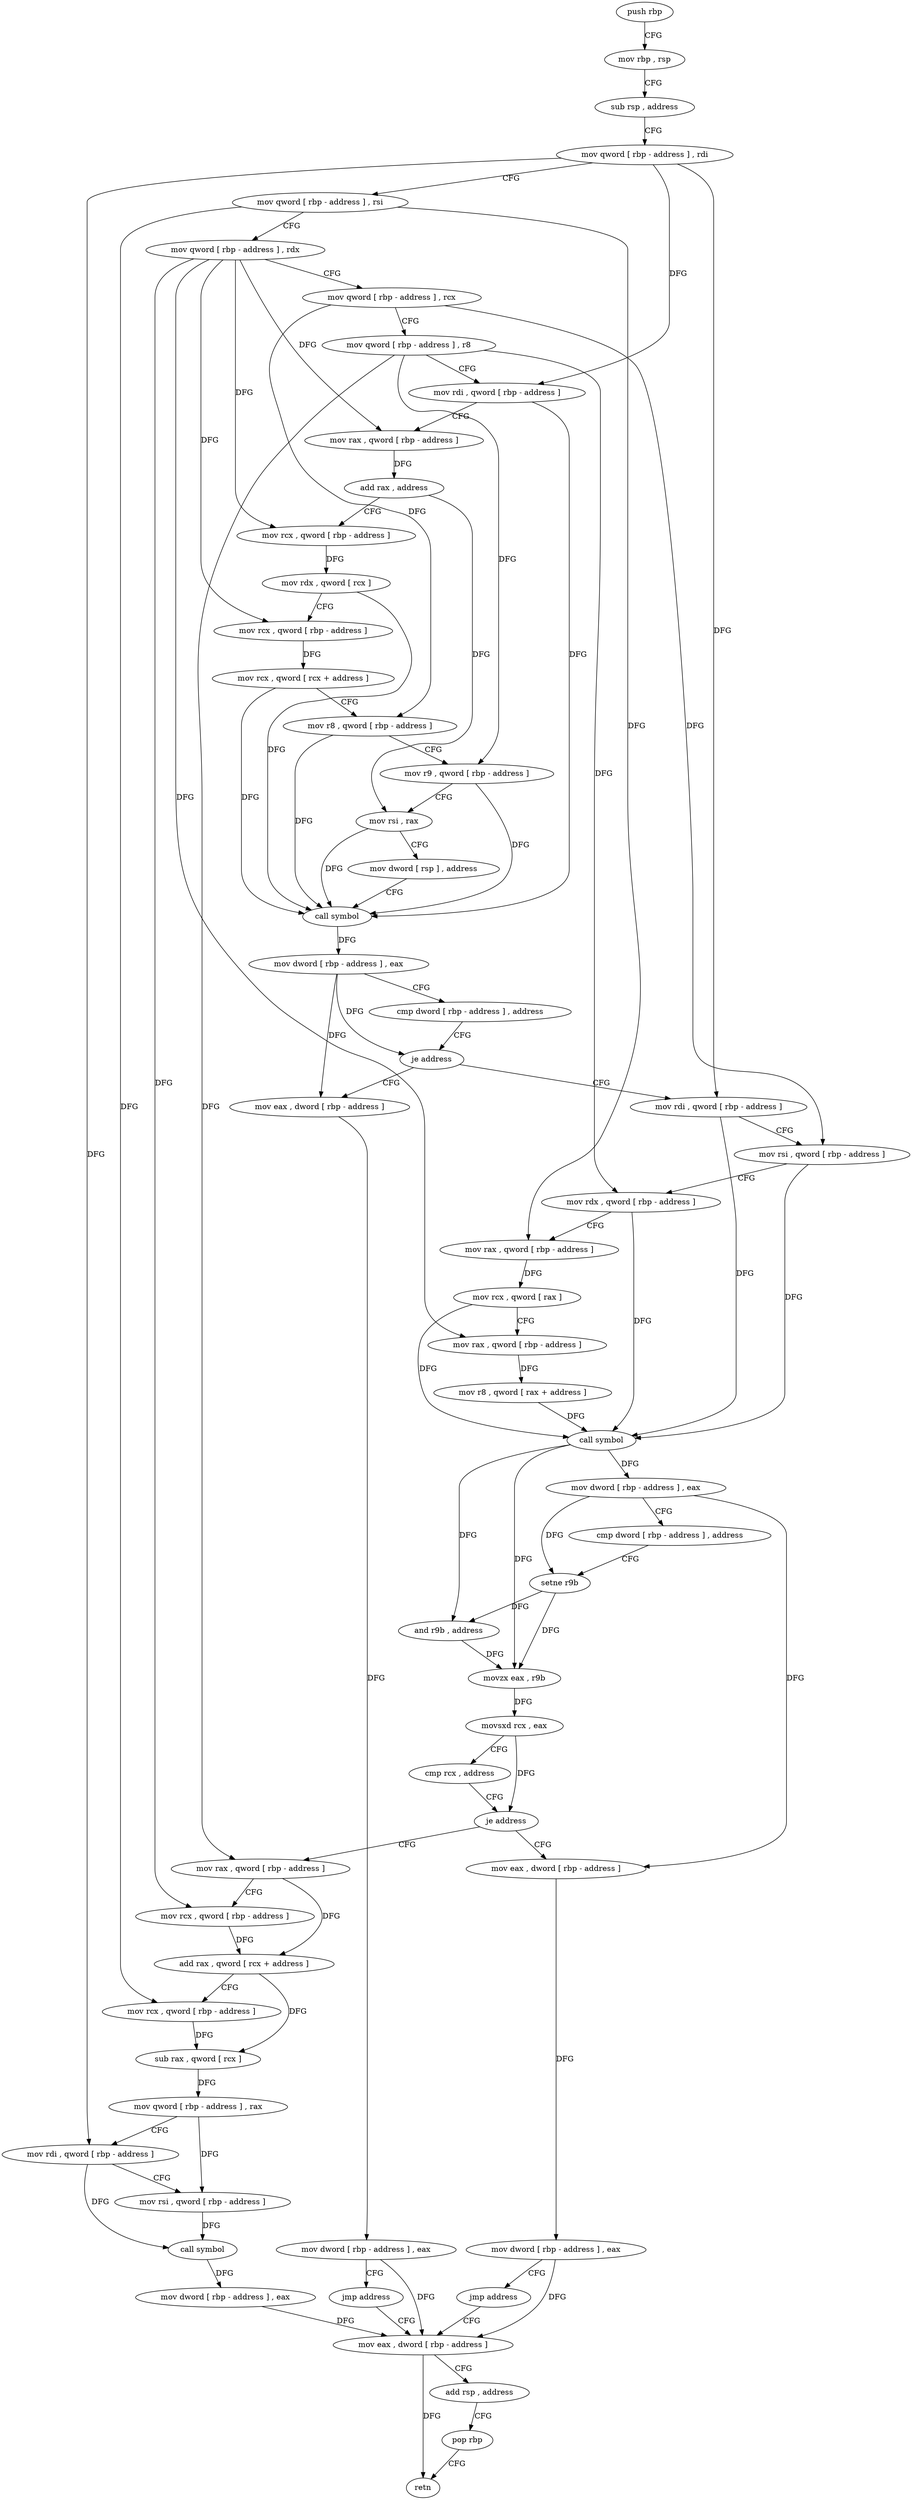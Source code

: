 digraph "func" {
"4297440" [label = "push rbp" ]
"4297441" [label = "mov rbp , rsp" ]
"4297444" [label = "sub rsp , address" ]
"4297448" [label = "mov qword [ rbp - address ] , rdi" ]
"4297452" [label = "mov qword [ rbp - address ] , rsi" ]
"4297456" [label = "mov qword [ rbp - address ] , rdx" ]
"4297460" [label = "mov qword [ rbp - address ] , rcx" ]
"4297464" [label = "mov qword [ rbp - address ] , r8" ]
"4297468" [label = "mov rdi , qword [ rbp - address ]" ]
"4297472" [label = "mov rax , qword [ rbp - address ]" ]
"4297476" [label = "add rax , address" ]
"4297482" [label = "mov rcx , qword [ rbp - address ]" ]
"4297486" [label = "mov rdx , qword [ rcx ]" ]
"4297489" [label = "mov rcx , qword [ rbp - address ]" ]
"4297493" [label = "mov rcx , qword [ rcx + address ]" ]
"4297497" [label = "mov r8 , qword [ rbp - address ]" ]
"4297501" [label = "mov r9 , qword [ rbp - address ]" ]
"4297505" [label = "mov rsi , rax" ]
"4297508" [label = "mov dword [ rsp ] , address" ]
"4297515" [label = "call symbol" ]
"4297520" [label = "mov dword [ rbp - address ] , eax" ]
"4297523" [label = "cmp dword [ rbp - address ] , address" ]
"4297527" [label = "je address" ]
"4297544" [label = "mov rdi , qword [ rbp - address ]" ]
"4297533" [label = "mov eax , dword [ rbp - address ]" ]
"4297548" [label = "mov rsi , qword [ rbp - address ]" ]
"4297552" [label = "mov rdx , qword [ rbp - address ]" ]
"4297556" [label = "mov rax , qword [ rbp - address ]" ]
"4297560" [label = "mov rcx , qword [ rax ]" ]
"4297563" [label = "mov rax , qword [ rbp - address ]" ]
"4297567" [label = "mov r8 , qword [ rax + address ]" ]
"4297571" [label = "call symbol" ]
"4297576" [label = "mov dword [ rbp - address ] , eax" ]
"4297579" [label = "cmp dword [ rbp - address ] , address" ]
"4297583" [label = "setne r9b" ]
"4297587" [label = "and r9b , address" ]
"4297591" [label = "movzx eax , r9b" ]
"4297595" [label = "movsxd rcx , eax" ]
"4297598" [label = "cmp rcx , address" ]
"4297602" [label = "je address" ]
"4297619" [label = "mov rax , qword [ rbp - address ]" ]
"4297608" [label = "mov eax , dword [ rbp - address ]" ]
"4297536" [label = "mov dword [ rbp - address ] , eax" ]
"4297539" [label = "jmp address" ]
"4297658" [label = "mov eax , dword [ rbp - address ]" ]
"4297623" [label = "mov rcx , qword [ rbp - address ]" ]
"4297627" [label = "add rax , qword [ rcx + address ]" ]
"4297631" [label = "mov rcx , qword [ rbp - address ]" ]
"4297635" [label = "sub rax , qword [ rcx ]" ]
"4297638" [label = "mov qword [ rbp - address ] , rax" ]
"4297642" [label = "mov rdi , qword [ rbp - address ]" ]
"4297646" [label = "mov rsi , qword [ rbp - address ]" ]
"4297650" [label = "call symbol" ]
"4297655" [label = "mov dword [ rbp - address ] , eax" ]
"4297611" [label = "mov dword [ rbp - address ] , eax" ]
"4297614" [label = "jmp address" ]
"4297661" [label = "add rsp , address" ]
"4297665" [label = "pop rbp" ]
"4297666" [label = "retn" ]
"4297440" -> "4297441" [ label = "CFG" ]
"4297441" -> "4297444" [ label = "CFG" ]
"4297444" -> "4297448" [ label = "CFG" ]
"4297448" -> "4297452" [ label = "CFG" ]
"4297448" -> "4297468" [ label = "DFG" ]
"4297448" -> "4297544" [ label = "DFG" ]
"4297448" -> "4297642" [ label = "DFG" ]
"4297452" -> "4297456" [ label = "CFG" ]
"4297452" -> "4297556" [ label = "DFG" ]
"4297452" -> "4297631" [ label = "DFG" ]
"4297456" -> "4297460" [ label = "CFG" ]
"4297456" -> "4297472" [ label = "DFG" ]
"4297456" -> "4297482" [ label = "DFG" ]
"4297456" -> "4297489" [ label = "DFG" ]
"4297456" -> "4297563" [ label = "DFG" ]
"4297456" -> "4297623" [ label = "DFG" ]
"4297460" -> "4297464" [ label = "CFG" ]
"4297460" -> "4297497" [ label = "DFG" ]
"4297460" -> "4297548" [ label = "DFG" ]
"4297464" -> "4297468" [ label = "CFG" ]
"4297464" -> "4297501" [ label = "DFG" ]
"4297464" -> "4297552" [ label = "DFG" ]
"4297464" -> "4297619" [ label = "DFG" ]
"4297468" -> "4297472" [ label = "CFG" ]
"4297468" -> "4297515" [ label = "DFG" ]
"4297472" -> "4297476" [ label = "DFG" ]
"4297476" -> "4297482" [ label = "CFG" ]
"4297476" -> "4297505" [ label = "DFG" ]
"4297482" -> "4297486" [ label = "DFG" ]
"4297486" -> "4297489" [ label = "CFG" ]
"4297486" -> "4297515" [ label = "DFG" ]
"4297489" -> "4297493" [ label = "DFG" ]
"4297493" -> "4297497" [ label = "CFG" ]
"4297493" -> "4297515" [ label = "DFG" ]
"4297497" -> "4297501" [ label = "CFG" ]
"4297497" -> "4297515" [ label = "DFG" ]
"4297501" -> "4297505" [ label = "CFG" ]
"4297501" -> "4297515" [ label = "DFG" ]
"4297505" -> "4297508" [ label = "CFG" ]
"4297505" -> "4297515" [ label = "DFG" ]
"4297508" -> "4297515" [ label = "CFG" ]
"4297515" -> "4297520" [ label = "DFG" ]
"4297520" -> "4297523" [ label = "CFG" ]
"4297520" -> "4297527" [ label = "DFG" ]
"4297520" -> "4297533" [ label = "DFG" ]
"4297523" -> "4297527" [ label = "CFG" ]
"4297527" -> "4297544" [ label = "CFG" ]
"4297527" -> "4297533" [ label = "CFG" ]
"4297544" -> "4297548" [ label = "CFG" ]
"4297544" -> "4297571" [ label = "DFG" ]
"4297533" -> "4297536" [ label = "DFG" ]
"4297548" -> "4297552" [ label = "CFG" ]
"4297548" -> "4297571" [ label = "DFG" ]
"4297552" -> "4297556" [ label = "CFG" ]
"4297552" -> "4297571" [ label = "DFG" ]
"4297556" -> "4297560" [ label = "DFG" ]
"4297560" -> "4297563" [ label = "CFG" ]
"4297560" -> "4297571" [ label = "DFG" ]
"4297563" -> "4297567" [ label = "DFG" ]
"4297567" -> "4297571" [ label = "DFG" ]
"4297571" -> "4297576" [ label = "DFG" ]
"4297571" -> "4297587" [ label = "DFG" ]
"4297571" -> "4297591" [ label = "DFG" ]
"4297576" -> "4297579" [ label = "CFG" ]
"4297576" -> "4297583" [ label = "DFG" ]
"4297576" -> "4297608" [ label = "DFG" ]
"4297579" -> "4297583" [ label = "CFG" ]
"4297583" -> "4297587" [ label = "DFG" ]
"4297583" -> "4297591" [ label = "DFG" ]
"4297587" -> "4297591" [ label = "DFG" ]
"4297591" -> "4297595" [ label = "DFG" ]
"4297595" -> "4297598" [ label = "CFG" ]
"4297595" -> "4297602" [ label = "DFG" ]
"4297598" -> "4297602" [ label = "CFG" ]
"4297602" -> "4297619" [ label = "CFG" ]
"4297602" -> "4297608" [ label = "CFG" ]
"4297619" -> "4297623" [ label = "CFG" ]
"4297619" -> "4297627" [ label = "DFG" ]
"4297608" -> "4297611" [ label = "DFG" ]
"4297536" -> "4297539" [ label = "CFG" ]
"4297536" -> "4297658" [ label = "DFG" ]
"4297539" -> "4297658" [ label = "CFG" ]
"4297658" -> "4297661" [ label = "CFG" ]
"4297658" -> "4297666" [ label = "DFG" ]
"4297623" -> "4297627" [ label = "DFG" ]
"4297627" -> "4297631" [ label = "CFG" ]
"4297627" -> "4297635" [ label = "DFG" ]
"4297631" -> "4297635" [ label = "DFG" ]
"4297635" -> "4297638" [ label = "DFG" ]
"4297638" -> "4297642" [ label = "CFG" ]
"4297638" -> "4297646" [ label = "DFG" ]
"4297642" -> "4297646" [ label = "CFG" ]
"4297642" -> "4297650" [ label = "DFG" ]
"4297646" -> "4297650" [ label = "DFG" ]
"4297650" -> "4297655" [ label = "DFG" ]
"4297655" -> "4297658" [ label = "DFG" ]
"4297611" -> "4297614" [ label = "CFG" ]
"4297611" -> "4297658" [ label = "DFG" ]
"4297614" -> "4297658" [ label = "CFG" ]
"4297661" -> "4297665" [ label = "CFG" ]
"4297665" -> "4297666" [ label = "CFG" ]
}
